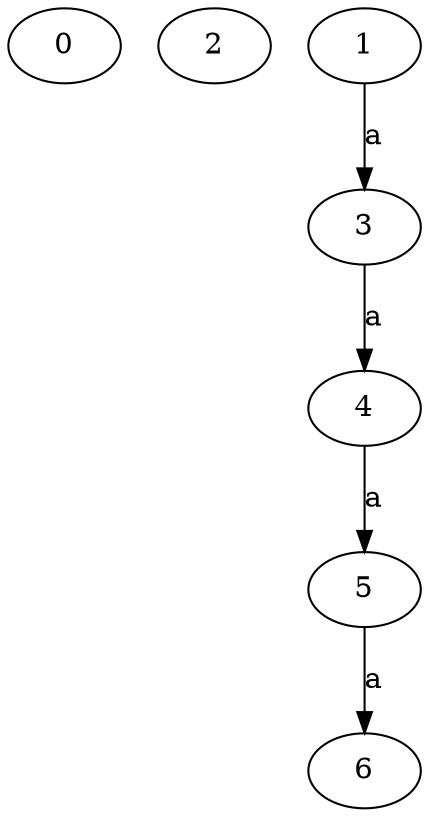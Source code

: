 strict digraph  {
0;
2;
1;
3;
4;
5;
6;
1 -> 3  [label=a];
3 -> 4  [label=a];
4 -> 5  [label=a];
5 -> 6  [label=a];
}
